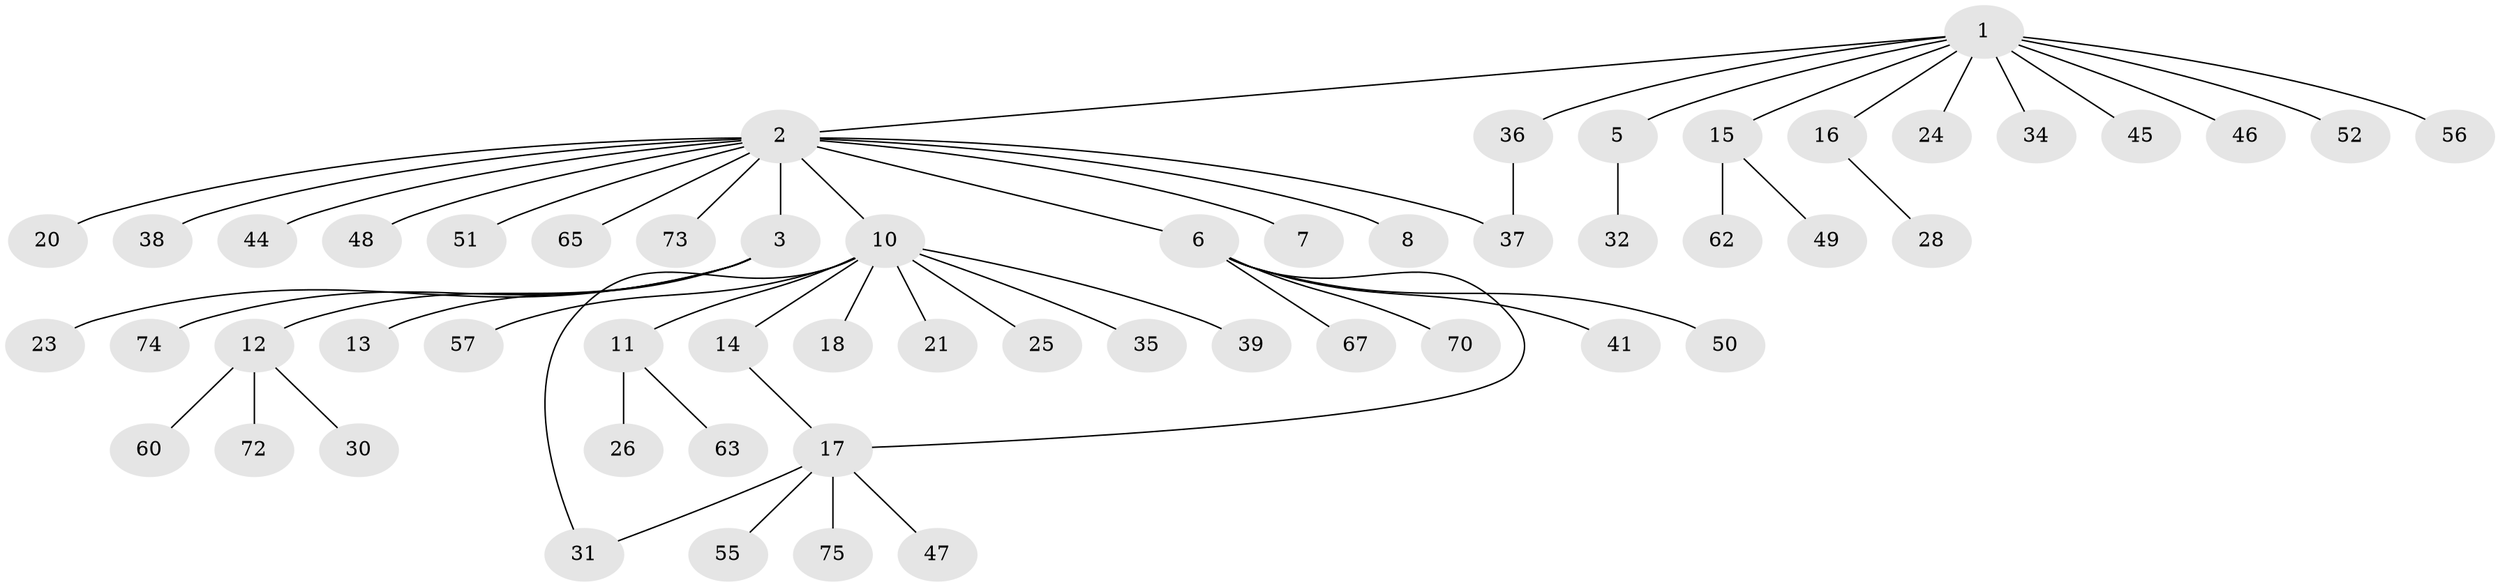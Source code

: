 // original degree distribution, {4: 0.05128205128205128, 11: 0.01282051282051282, 5: 0.02564102564102564, 10: 0.01282051282051282, 3: 0.07692307692307693, 2: 0.1794871794871795, 1: 0.6025641025641025, 12: 0.01282051282051282, 6: 0.02564102564102564}
// Generated by graph-tools (version 1.1) at 2025/41/03/06/25 10:41:51]
// undirected, 55 vertices, 57 edges
graph export_dot {
graph [start="1"]
  node [color=gray90,style=filled];
  1 [super="+4"];
  2 [super="+27"];
  3 [super="+43"];
  5 [super="+76"];
  6 [super="+9"];
  7 [super="+64"];
  8;
  10 [super="+29"];
  11 [super="+59"];
  12 [super="+78"];
  13;
  14;
  15 [super="+22"];
  16 [super="+40"];
  17 [super="+19"];
  18;
  20;
  21 [super="+69"];
  23;
  24 [super="+58"];
  25 [super="+66"];
  26 [super="+77"];
  28;
  30;
  31 [super="+33"];
  32;
  34;
  35;
  36;
  37 [super="+42"];
  38 [super="+71"];
  39;
  41;
  44;
  45;
  46;
  47;
  48 [super="+68"];
  49 [super="+54"];
  50 [super="+53"];
  51;
  52;
  55;
  56 [super="+61"];
  57;
  60;
  62;
  63;
  65;
  67;
  70;
  72;
  73;
  74;
  75;
  1 -- 2;
  1 -- 16;
  1 -- 56 [weight=2];
  1 -- 34;
  1 -- 36;
  1 -- 5;
  1 -- 45;
  1 -- 46;
  1 -- 15;
  1 -- 52;
  1 -- 24;
  2 -- 3;
  2 -- 6;
  2 -- 7;
  2 -- 8;
  2 -- 10 [weight=2];
  2 -- 20;
  2 -- 44;
  2 -- 48;
  2 -- 65;
  2 -- 51;
  2 -- 37;
  2 -- 38;
  2 -- 73;
  3 -- 12;
  3 -- 13;
  3 -- 23;
  3 -- 74;
  5 -- 32;
  6 -- 67;
  6 -- 70;
  6 -- 17;
  6 -- 50;
  6 -- 41;
  10 -- 11;
  10 -- 14;
  10 -- 18;
  10 -- 21;
  10 -- 25;
  10 -- 31;
  10 -- 35;
  10 -- 39;
  10 -- 57;
  11 -- 26;
  11 -- 63;
  12 -- 30;
  12 -- 60;
  12 -- 72;
  14 -- 17;
  15 -- 49;
  15 -- 62;
  16 -- 28;
  17 -- 47;
  17 -- 55;
  17 -- 75;
  17 -- 31;
  36 -- 37;
}
